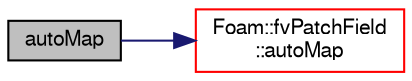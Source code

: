 digraph "autoMap"
{
  bgcolor="transparent";
  edge [fontname="FreeSans",fontsize="10",labelfontname="FreeSans",labelfontsize="10"];
  node [fontname="FreeSans",fontsize="10",shape=record];
  rankdir="LR";
  Node1 [label="autoMap",height=0.2,width=0.4,color="black", fillcolor="grey75", style="filled" fontcolor="black"];
  Node1 -> Node2 [color="midnightblue",fontsize="10",style="solid",fontname="FreeSans"];
  Node2 [label="Foam::fvPatchField\l::autoMap",height=0.2,width=0.4,color="red",URL="$a00861.html#a0ab0c43ce90d756c88dd81e3d0a9eef5",tooltip="Map (and resize as needed) from self given a mapping object. "];
}
